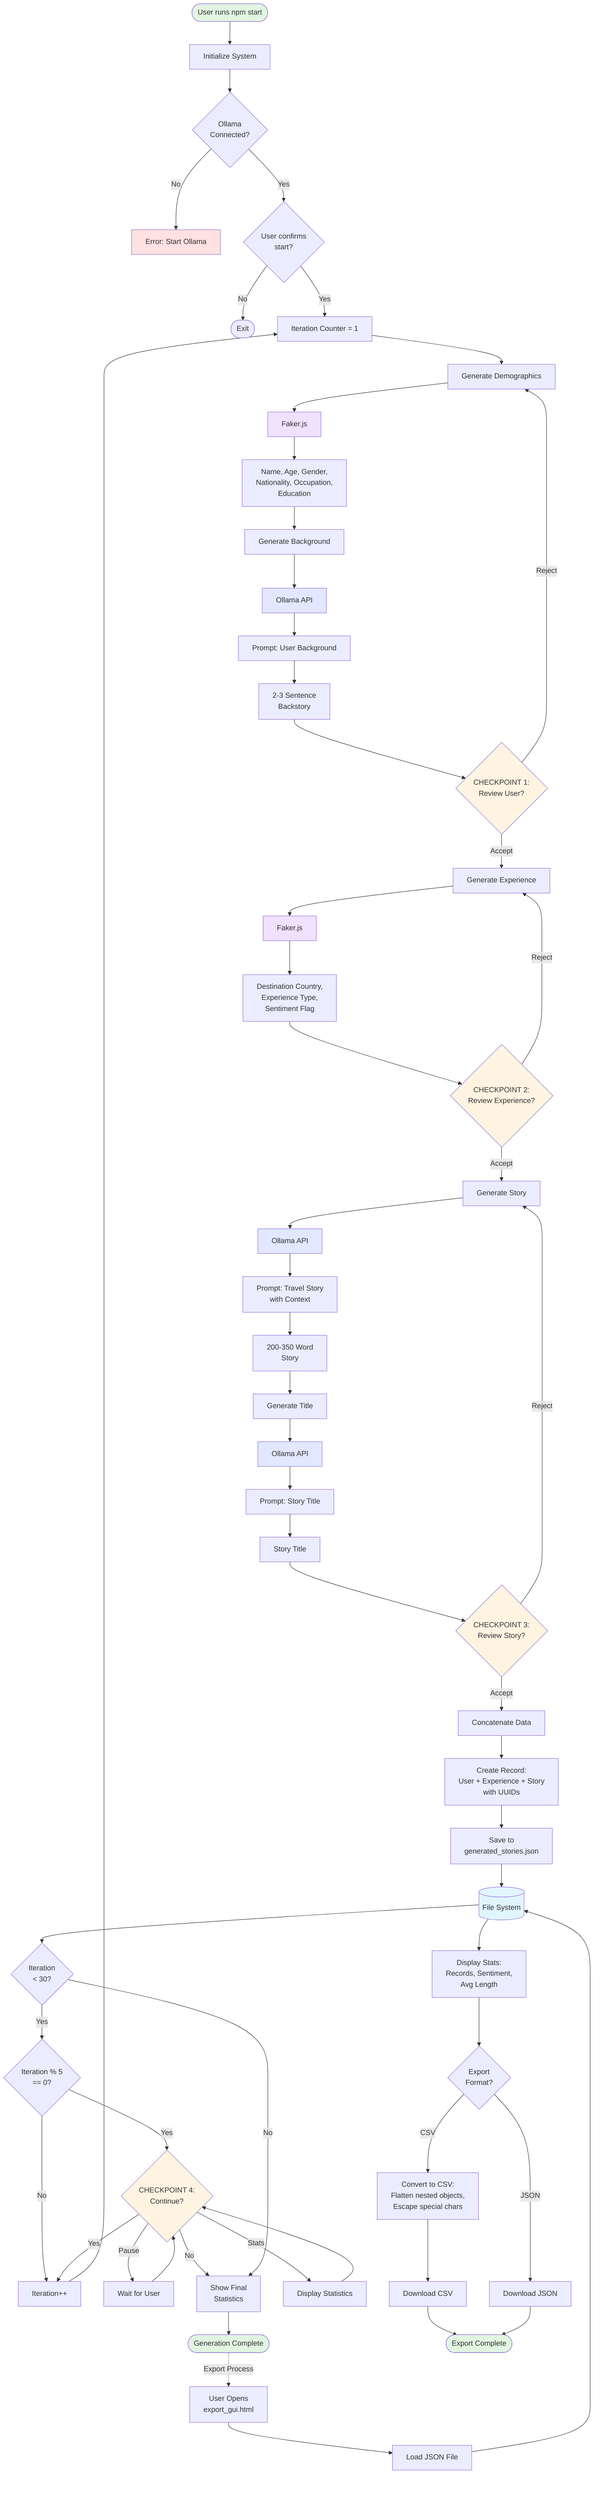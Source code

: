 flowchart TD
    Start([User runs npm start]) --> Init[Initialize System]
    Init --> CheckOllama{Ollama<br/>Connected?}
    CheckOllama -->|No| Error1[Error: Start Ollama]
    CheckOllama -->|Yes| StartPrompt{User confirms<br/>start?}
    
    StartPrompt -->|No| End1([Exit])
    StartPrompt -->|Yes| LoopStart[Iteration Counter = 1]
    
    LoopStart --> GenDemo[Generate Demographics]
    GenDemo --> Faker1[Faker.js]
    Faker1 --> DemoData[Name, Age, Gender,<br/>Nationality, Occupation,<br/>Education]
    
    DemoData --> GenBackground[Generate Background]
    GenBackground --> Ollama1[Ollama API]
    Ollama1 --> Prompt1[Prompt: User Background]
    Prompt1 --> Background[2-3 Sentence<br/>Backstory]
    
    Background --> CP1{CHECKPOINT 1:<br/>Review User?}
    CP1 -->|Reject| GenDemo
    CP1 -->|Accept| GenExp[Generate Experience]
    
    GenExp --> Faker2[Faker.js]
    Faker2 --> ExpData[Destination Country,<br/>Experience Type,<br/>Sentiment Flag]
    
    ExpData --> CP2{CHECKPOINT 2:<br/>Review Experience?}
    CP2 -->|Reject| GenExp
    CP2 -->|Accept| GenStory[Generate Story]
    
    GenStory --> Ollama2[Ollama API]
    Ollama2 --> Prompt2[Prompt: Travel Story<br/>with Context]
    Prompt2 --> StoryText[200-350 Word<br/>Story]
    
    StoryText --> GenTitle[Generate Title]
    GenTitle --> Ollama3[Ollama API]
    Ollama3 --> Prompt3[Prompt: Story Title]
    Prompt3 --> Title[Story Title]
    
    Title --> CP3{CHECKPOINT 3:<br/>Review Story?}
    CP3 -->|Reject| GenStory
    CP3 -->|Accept| Concat[Concatenate Data]
    
    Concat --> Record[Create Record:<br/>User + Experience + Story<br/>with UUIDs]
    Record --> SaveJSON[Save to<br/>generated_stories.json]
    SaveJSON --> FileSystem[(File System)]
    
    FileSystem --> Counter{Iteration<br/>< 30?}
    Counter -->|Yes| CheckInterval{Iteration % 5<br/>== 0?}
    
    CheckInterval -->|No| Increment[Iteration++]
    CheckInterval -->|Yes| CP4{CHECKPOINT 4:<br/>Continue?}
    
    CP4 -->|Pause| Wait[Wait for User]
    Wait --> CP4
    CP4 -->|No| Summary
    CP4 -->|Stats| ShowStats[Display Statistics]
    ShowStats --> CP4
    CP4 -->|Yes| Increment
    
    Increment --> LoopStart
    Counter -->|No| Summary[Show Final<br/>Statistics]
    Summary --> Complete([Generation Complete])
    
    Complete -.Export Process.-> Export[User Opens<br/>export_gui.html]
    Export --> LoadJSON[Load JSON File]
    LoadJSON --> FileSystem
    FileSystem --> ShowData[Display Stats:<br/>Records, Sentiment,<br/>Avg Length]
    
    ShowData --> ExportChoice{Export<br/>Format?}
    ExportChoice -->|CSV| ConvertCSV[Convert to CSV:<br/>Flatten nested objects,<br/>Escape special chars]
    ExportChoice -->|JSON| DownloadJSON[Download JSON]
    
    ConvertCSV --> DownloadCSV[Download CSV]
    DownloadCSV --> EndExport([Export Complete])
    DownloadJSON --> EndExport
    
    style Start fill:#e1f5e1
    style Complete fill:#e1f5e1
    style EndExport fill:#e1f5e1
    style Error1 fill:#ffe1e1
    style CP1 fill:#fff4e1
    style CP2 fill:#fff4e1
    style CP3 fill:#fff4e1
    style CP4 fill:#fff4e1
    style Ollama1 fill:#e1e8ff
    style Ollama2 fill:#e1e8ff
    style Ollama3 fill:#e1e8ff
    style Faker1 fill:#f0e1ff
    style Faker2 fill:#f0e1ff
    style FileSystem fill:#e1f5ff